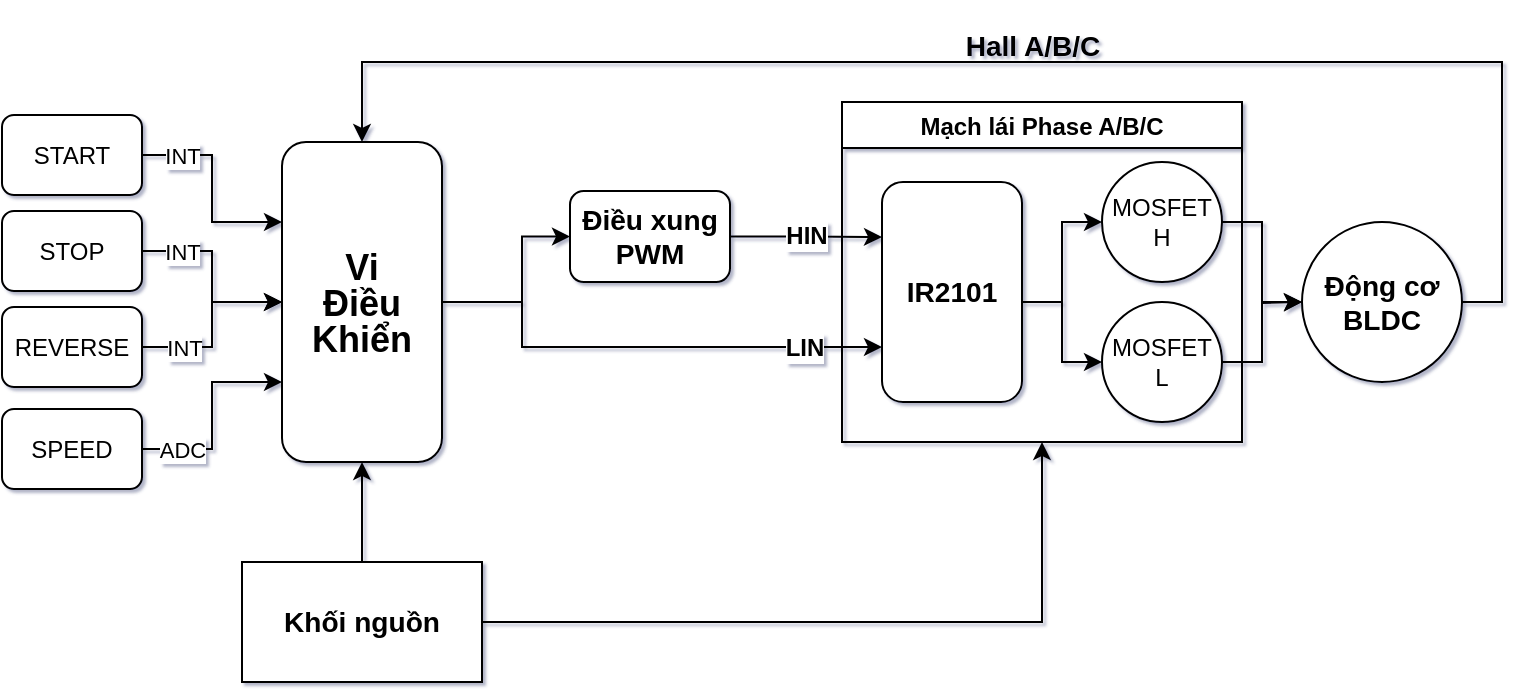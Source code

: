 <mxfile version="15.4.1" type="github">
  <diagram id="37qkrGA-qiBt7yX1-RLJ" name="Page-1">
    <mxGraphModel dx="804" dy="522" grid="0" gridSize="10" guides="1" tooltips="1" connect="1" arrows="1" fold="1" page="1" pageScale="1" pageWidth="827" pageHeight="1169" math="0" shadow="1">
      <root>
        <mxCell id="0" />
        <mxCell id="1" parent="0" />
        <mxCell id="zghn17i_CsrTUizmseol-34" style="edgeStyle=orthogonalEdgeStyle;rounded=0;orthogonalLoop=1;jettySize=auto;html=1;exitX=1;exitY=0.5;exitDx=0;exitDy=0;entryX=0;entryY=0.5;entryDx=0;entryDy=0;fontSize=11;" edge="1" parent="1" source="zghn17i_CsrTUizmseol-2" target="zghn17i_CsrTUizmseol-18">
          <mxGeometry relative="1" as="geometry">
            <Array as="points">
              <mxPoint x="310" y="260" />
              <mxPoint x="310" y="227" />
            </Array>
          </mxGeometry>
        </mxCell>
        <mxCell id="zghn17i_CsrTUizmseol-35" value="LIN" style="edgeStyle=orthogonalEdgeStyle;rounded=0;orthogonalLoop=1;jettySize=auto;html=1;entryX=0;entryY=0.75;entryDx=0;entryDy=0;fontSize=12;fontStyle=1" edge="1" parent="1" source="zghn17i_CsrTUizmseol-2" target="zghn17i_CsrTUizmseol-9">
          <mxGeometry x="0.67" relative="1" as="geometry">
            <Array as="points">
              <mxPoint x="310" y="260" />
              <mxPoint x="310" y="283" />
            </Array>
            <mxPoint x="1" as="offset" />
          </mxGeometry>
        </mxCell>
        <mxCell id="zghn17i_CsrTUizmseol-2" value="&lt;h2 style=&quot;line-height: 1&quot;&gt;Vi&lt;br&gt;Điều&lt;br&gt;Khiển&lt;/h2&gt;" style="rounded=1;whiteSpace=wrap;html=1;" vertex="1" parent="1">
          <mxGeometry x="190" y="180" width="80" height="160" as="geometry" />
        </mxCell>
        <mxCell id="zghn17i_CsrTUizmseol-21" value="INT" style="edgeStyle=orthogonalEdgeStyle;rounded=0;orthogonalLoop=1;jettySize=auto;html=1;exitX=1;exitY=0.5;exitDx=0;exitDy=0;entryX=0;entryY=0.25;entryDx=0;entryDy=0;" edge="1" parent="1" source="zghn17i_CsrTUizmseol-3" target="zghn17i_CsrTUizmseol-2">
          <mxGeometry x="-0.614" relative="1" as="geometry">
            <mxPoint as="offset" />
          </mxGeometry>
        </mxCell>
        <mxCell id="zghn17i_CsrTUizmseol-3" value="START" style="rounded=1;whiteSpace=wrap;html=1;" vertex="1" parent="1">
          <mxGeometry x="50" y="166.5" width="70" height="40" as="geometry" />
        </mxCell>
        <mxCell id="zghn17i_CsrTUizmseol-22" value="INT" style="edgeStyle=orthogonalEdgeStyle;rounded=0;orthogonalLoop=1;jettySize=auto;html=1;exitX=1;exitY=0.5;exitDx=0;exitDy=0;entryX=0;entryY=0.5;entryDx=0;entryDy=0;" edge="1" parent="1" source="zghn17i_CsrTUizmseol-4" target="zghn17i_CsrTUizmseol-2">
          <mxGeometry x="-0.581" relative="1" as="geometry">
            <mxPoint x="190" y="220" as="targetPoint" />
            <mxPoint as="offset" />
          </mxGeometry>
        </mxCell>
        <mxCell id="zghn17i_CsrTUizmseol-4" value="STOP" style="rounded=1;whiteSpace=wrap;html=1;" vertex="1" parent="1">
          <mxGeometry x="50" y="214.5" width="70" height="40" as="geometry" />
        </mxCell>
        <mxCell id="zghn17i_CsrTUizmseol-30" value="INT" style="edgeStyle=orthogonalEdgeStyle;rounded=0;orthogonalLoop=1;jettySize=auto;html=1;exitX=1;exitY=0.5;exitDx=0;exitDy=0;entryX=0;entryY=0.5;entryDx=0;entryDy=0;fontSize=11;" edge="1" parent="1" source="zghn17i_CsrTUizmseol-5" target="zghn17i_CsrTUizmseol-2">
          <mxGeometry x="-0.543" relative="1" as="geometry">
            <mxPoint as="offset" />
          </mxGeometry>
        </mxCell>
        <mxCell id="zghn17i_CsrTUizmseol-5" value="REVERSE" style="rounded=1;whiteSpace=wrap;html=1;" vertex="1" parent="1">
          <mxGeometry x="50" y="262.5" width="70" height="40" as="geometry" />
        </mxCell>
        <mxCell id="zghn17i_CsrTUizmseol-31" value="ADC" style="edgeStyle=orthogonalEdgeStyle;rounded=0;orthogonalLoop=1;jettySize=auto;html=1;entryX=0;entryY=0.75;entryDx=0;entryDy=0;fontSize=11;" edge="1" parent="1" source="zghn17i_CsrTUizmseol-6" target="zghn17i_CsrTUizmseol-2">
          <mxGeometry x="-0.614" relative="1" as="geometry">
            <mxPoint as="offset" />
          </mxGeometry>
        </mxCell>
        <mxCell id="zghn17i_CsrTUizmseol-6" value="SPEED" style="rounded=1;whiteSpace=wrap;html=1;" vertex="1" parent="1">
          <mxGeometry x="50" y="313.5" width="70" height="40" as="geometry" />
        </mxCell>
        <mxCell id="zghn17i_CsrTUizmseol-36" value="&lt;h3&gt;Hall A/B/C&lt;/h3&gt;" style="edgeStyle=orthogonalEdgeStyle;rounded=0;orthogonalLoop=1;jettySize=auto;entryX=0.5;entryY=0;entryDx=0;entryDy=0;fontSize=12;html=1;fontColor=default;labelBackgroundColor=none;" edge="1" parent="1" source="zghn17i_CsrTUizmseol-7" target="zghn17i_CsrTUizmseol-2">
          <mxGeometry y="-8" relative="1" as="geometry">
            <Array as="points">
              <mxPoint x="800" y="260" />
              <mxPoint x="800" y="140" />
              <mxPoint x="230" y="140" />
            </Array>
            <mxPoint as="offset" />
          </mxGeometry>
        </mxCell>
        <mxCell id="zghn17i_CsrTUizmseol-7" value="&lt;h3&gt;Động cơ&lt;br&gt;BLDC&lt;/h3&gt;" style="ellipse;whiteSpace=wrap;html=1;aspect=fixed;" vertex="1" parent="1">
          <mxGeometry x="700" y="220" width="80" height="80" as="geometry" />
        </mxCell>
        <mxCell id="zghn17i_CsrTUizmseol-27" style="edgeStyle=orthogonalEdgeStyle;rounded=0;orthogonalLoop=1;jettySize=auto;html=1;exitX=0.5;exitY=0;exitDx=0;exitDy=0;entryX=0.5;entryY=1;entryDx=0;entryDy=0;" edge="1" parent="1" source="zghn17i_CsrTUizmseol-8" target="zghn17i_CsrTUizmseol-2">
          <mxGeometry relative="1" as="geometry" />
        </mxCell>
        <mxCell id="zghn17i_CsrTUizmseol-28" style="edgeStyle=orthogonalEdgeStyle;rounded=0;orthogonalLoop=1;jettySize=auto;html=1;exitX=1;exitY=0.5;exitDx=0;exitDy=0;entryX=0.5;entryY=1;entryDx=0;entryDy=0;" edge="1" parent="1" source="zghn17i_CsrTUizmseol-8" target="zghn17i_CsrTUizmseol-11">
          <mxGeometry relative="1" as="geometry" />
        </mxCell>
        <mxCell id="zghn17i_CsrTUizmseol-8" value="&lt;h3&gt;Khối nguồn&lt;/h3&gt;" style="rounded=0;whiteSpace=wrap;html=1;" vertex="1" parent="1">
          <mxGeometry x="170" y="390" width="120" height="60" as="geometry" />
        </mxCell>
        <mxCell id="zghn17i_CsrTUizmseol-11" value="Mạch lái Phase A/B/C" style="swimlane;startSize=23;" vertex="1" parent="1">
          <mxGeometry x="470" y="160" width="200" height="170" as="geometry" />
        </mxCell>
        <mxCell id="zghn17i_CsrTUizmseol-14" style="edgeStyle=orthogonalEdgeStyle;rounded=0;orthogonalLoop=1;jettySize=auto;html=1;exitX=1;exitY=0.5;exitDx=0;exitDy=0;entryX=0;entryY=0.5;entryDx=0;entryDy=0;" edge="1" parent="zghn17i_CsrTUizmseol-11" source="zghn17i_CsrTUizmseol-9" target="zghn17i_CsrTUizmseol-10">
          <mxGeometry relative="1" as="geometry">
            <Array as="points">
              <mxPoint x="110" y="100" />
              <mxPoint x="110" y="60" />
            </Array>
          </mxGeometry>
        </mxCell>
        <mxCell id="zghn17i_CsrTUizmseol-15" style="edgeStyle=orthogonalEdgeStyle;rounded=0;orthogonalLoop=1;jettySize=auto;html=1;exitX=1;exitY=0.5;exitDx=0;exitDy=0;entryX=0;entryY=0.5;entryDx=0;entryDy=0;" edge="1" parent="zghn17i_CsrTUizmseol-11" source="zghn17i_CsrTUizmseol-9" target="zghn17i_CsrTUizmseol-12">
          <mxGeometry relative="1" as="geometry">
            <Array as="points">
              <mxPoint x="110" y="100" />
              <mxPoint x="110" y="130" />
            </Array>
          </mxGeometry>
        </mxCell>
        <mxCell id="zghn17i_CsrTUizmseol-9" value="&lt;h3&gt;IR2101&lt;/h3&gt;" style="rounded=1;whiteSpace=wrap;html=1;" vertex="1" parent="zghn17i_CsrTUizmseol-11">
          <mxGeometry x="20" y="40" width="70" height="110" as="geometry" />
        </mxCell>
        <mxCell id="zghn17i_CsrTUizmseol-10" value="MOSFET&lt;br&gt;H" style="ellipse;whiteSpace=wrap;html=1;aspect=fixed;" vertex="1" parent="zghn17i_CsrTUizmseol-11">
          <mxGeometry x="130" y="30" width="60" height="60" as="geometry" />
        </mxCell>
        <mxCell id="zghn17i_CsrTUizmseol-12" value="MOSFET&lt;br&gt;L" style="ellipse;whiteSpace=wrap;html=1;aspect=fixed;" vertex="1" parent="zghn17i_CsrTUizmseol-11">
          <mxGeometry x="130" y="100" width="60" height="60" as="geometry" />
        </mxCell>
        <mxCell id="zghn17i_CsrTUizmseol-16" style="edgeStyle=orthogonalEdgeStyle;rounded=0;orthogonalLoop=1;jettySize=auto;html=1;entryX=0;entryY=0.5;entryDx=0;entryDy=0;" edge="1" parent="1" source="zghn17i_CsrTUizmseol-10" target="zghn17i_CsrTUizmseol-7">
          <mxGeometry relative="1" as="geometry" />
        </mxCell>
        <mxCell id="zghn17i_CsrTUizmseol-17" style="edgeStyle=orthogonalEdgeStyle;rounded=0;orthogonalLoop=1;jettySize=auto;html=1;" edge="1" parent="1" source="zghn17i_CsrTUizmseol-12">
          <mxGeometry relative="1" as="geometry">
            <mxPoint x="700" y="260" as="targetPoint" />
          </mxGeometry>
        </mxCell>
        <mxCell id="zghn17i_CsrTUizmseol-33" value="HIN" style="edgeStyle=orthogonalEdgeStyle;rounded=0;orthogonalLoop=1;jettySize=auto;html=1;entryX=0;entryY=0.25;entryDx=0;entryDy=0;fontSize=12;fontStyle=1" edge="1" parent="1" source="zghn17i_CsrTUizmseol-18" target="zghn17i_CsrTUizmseol-9">
          <mxGeometry relative="1" as="geometry" />
        </mxCell>
        <mxCell id="zghn17i_CsrTUizmseol-18" value="&lt;h3&gt;Điều xung PWM&lt;/h3&gt;" style="rounded=1;whiteSpace=wrap;html=1;" vertex="1" parent="1">
          <mxGeometry x="334" y="204.5" width="80" height="45.5" as="geometry" />
        </mxCell>
      </root>
    </mxGraphModel>
  </diagram>
</mxfile>
